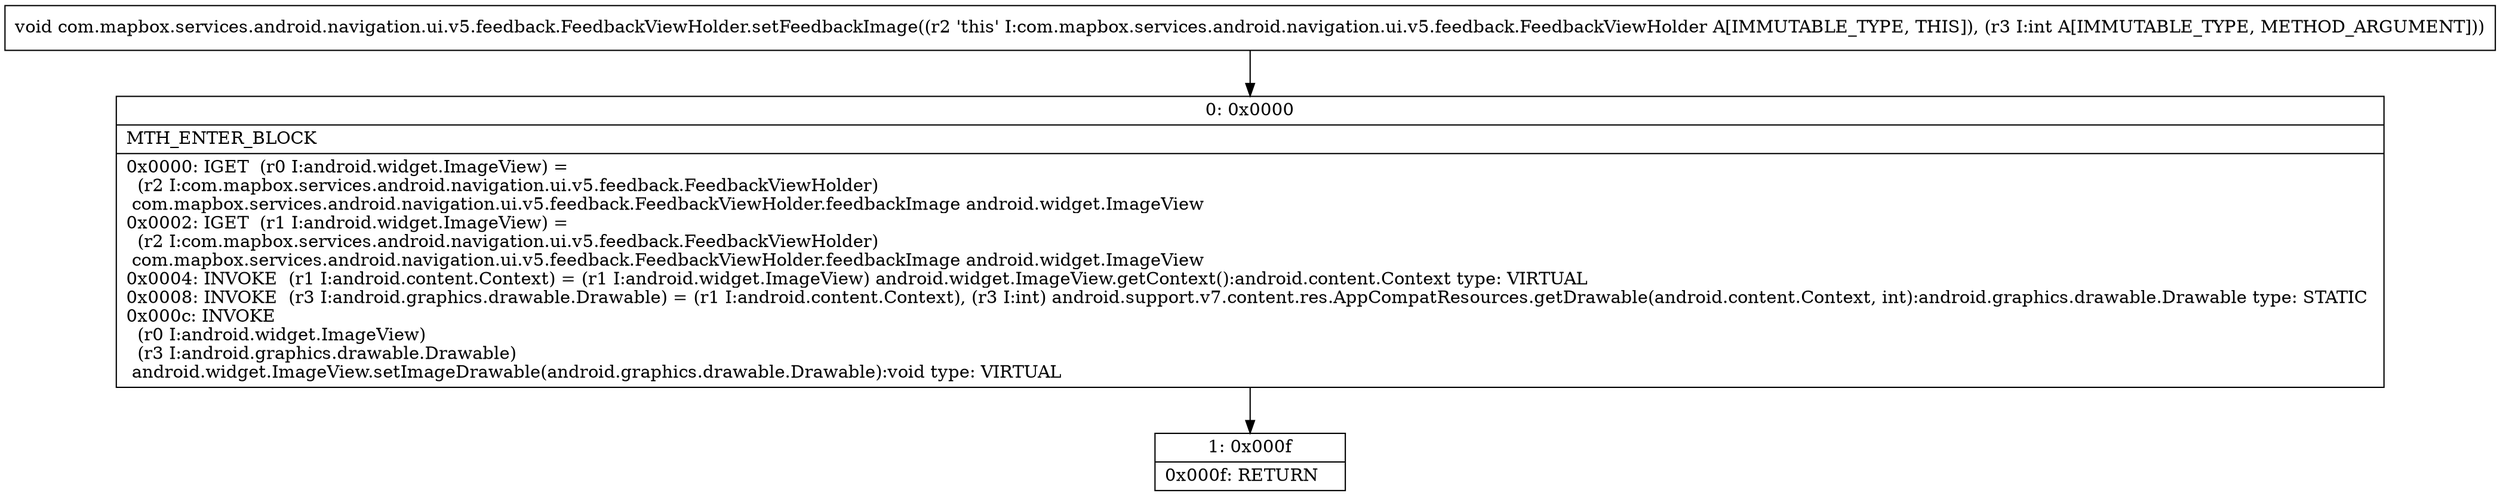digraph "CFG forcom.mapbox.services.android.navigation.ui.v5.feedback.FeedbackViewHolder.setFeedbackImage(I)V" {
Node_0 [shape=record,label="{0\:\ 0x0000|MTH_ENTER_BLOCK\l|0x0000: IGET  (r0 I:android.widget.ImageView) = \l  (r2 I:com.mapbox.services.android.navigation.ui.v5.feedback.FeedbackViewHolder)\l com.mapbox.services.android.navigation.ui.v5.feedback.FeedbackViewHolder.feedbackImage android.widget.ImageView \l0x0002: IGET  (r1 I:android.widget.ImageView) = \l  (r2 I:com.mapbox.services.android.navigation.ui.v5.feedback.FeedbackViewHolder)\l com.mapbox.services.android.navigation.ui.v5.feedback.FeedbackViewHolder.feedbackImage android.widget.ImageView \l0x0004: INVOKE  (r1 I:android.content.Context) = (r1 I:android.widget.ImageView) android.widget.ImageView.getContext():android.content.Context type: VIRTUAL \l0x0008: INVOKE  (r3 I:android.graphics.drawable.Drawable) = (r1 I:android.content.Context), (r3 I:int) android.support.v7.content.res.AppCompatResources.getDrawable(android.content.Context, int):android.graphics.drawable.Drawable type: STATIC \l0x000c: INVOKE  \l  (r0 I:android.widget.ImageView)\l  (r3 I:android.graphics.drawable.Drawable)\l android.widget.ImageView.setImageDrawable(android.graphics.drawable.Drawable):void type: VIRTUAL \l}"];
Node_1 [shape=record,label="{1\:\ 0x000f|0x000f: RETURN   \l}"];
MethodNode[shape=record,label="{void com.mapbox.services.android.navigation.ui.v5.feedback.FeedbackViewHolder.setFeedbackImage((r2 'this' I:com.mapbox.services.android.navigation.ui.v5.feedback.FeedbackViewHolder A[IMMUTABLE_TYPE, THIS]), (r3 I:int A[IMMUTABLE_TYPE, METHOD_ARGUMENT])) }"];
MethodNode -> Node_0;
Node_0 -> Node_1;
}

